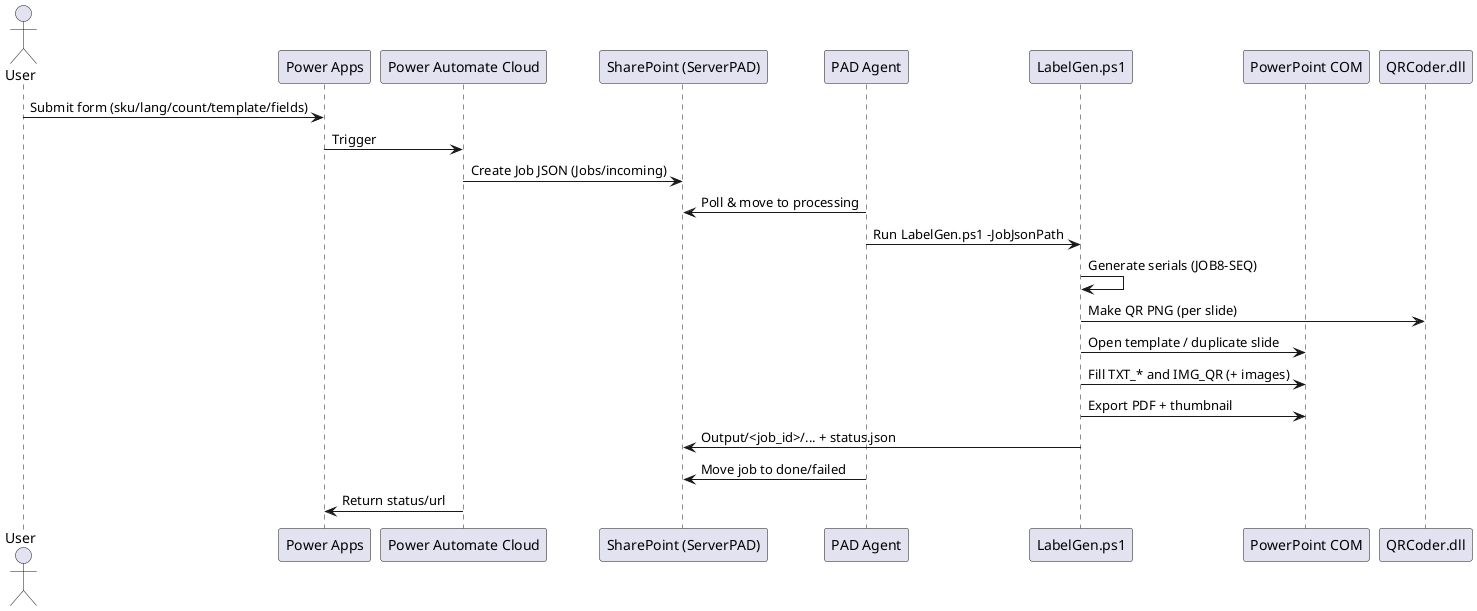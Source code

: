 @startuml
actor User
participant "Power Apps" as PA
participant "Power Automate Cloud" as PAC
participant "SharePoint (ServerPAD)" as SP
participant "PAD Agent" as PAD
participant "LabelGen.ps1" as LG
participant "PowerPoint COM" as PPT
participant "QRCoder.dll" as QR

User -> PA: Submit form (sku/lang/count/template/fields)
PA -> PAC: Trigger
PAC -> SP: Create Job JSON (Jobs/incoming)
PAD -> SP: Poll & move to processing
PAD -> LG: Run LabelGen.ps1 -JobJsonPath
LG -> LG: Generate serials (JOB8-SEQ)
LG -> QR: Make QR PNG (per slide)
LG -> PPT: Open template / duplicate slide
LG -> PPT: Fill TXT_* and IMG_QR (+ images)
LG -> PPT: Export PDF + thumbnail
LG -> SP: Output/<job_id>/... + status.json
PAD -> SP: Move job to done/failed
PAC -> PA: Return status/url
@enduml
